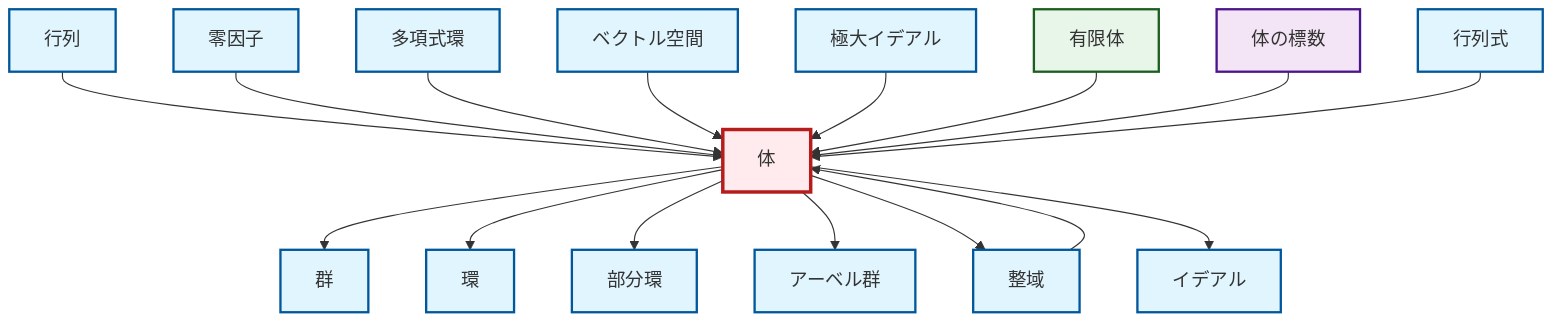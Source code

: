 graph TD
    classDef definition fill:#e1f5fe,stroke:#01579b,stroke-width:2px
    classDef theorem fill:#f3e5f5,stroke:#4a148c,stroke-width:2px
    classDef axiom fill:#fff3e0,stroke:#e65100,stroke-width:2px
    classDef example fill:#e8f5e9,stroke:#1b5e20,stroke-width:2px
    classDef current fill:#ffebee,stroke:#b71c1c,stroke-width:3px
    def-abelian-group["アーベル群"]:::definition
    def-field["体"]:::definition
    def-vector-space["ベクトル空間"]:::definition
    def-group["群"]:::definition
    thm-field-characteristic["体の標数"]:::theorem
    def-ideal["イデアル"]:::definition
    def-ring["環"]:::definition
    def-matrix["行列"]:::definition
    ex-finite-field["有限体"]:::example
    def-integral-domain["整域"]:::definition
    def-maximal-ideal["極大イデアル"]:::definition
    def-subring["部分環"]:::definition
    def-zero-divisor["零因子"]:::definition
    def-polynomial-ring["多項式環"]:::definition
    def-determinant["行列式"]:::definition
    def-field --> def-group
    def-field --> def-ring
    def-matrix --> def-field
    def-zero-divisor --> def-field
    def-integral-domain --> def-field
    def-polynomial-ring --> def-field
    def-vector-space --> def-field
    def-maximal-ideal --> def-field
    ex-finite-field --> def-field
    thm-field-characteristic --> def-field
    def-determinant --> def-field
    def-field --> def-subring
    def-field --> def-abelian-group
    def-field --> def-integral-domain
    def-field --> def-ideal
    class def-field current